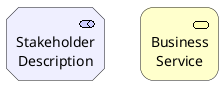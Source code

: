 @startuml
!include <archimate/Archimate>

Motivation_Stakeholder(StakeholderElement, "Stakeholder\nDescription")

Business_Service(BusinessService, "Business\nService")
@enduml